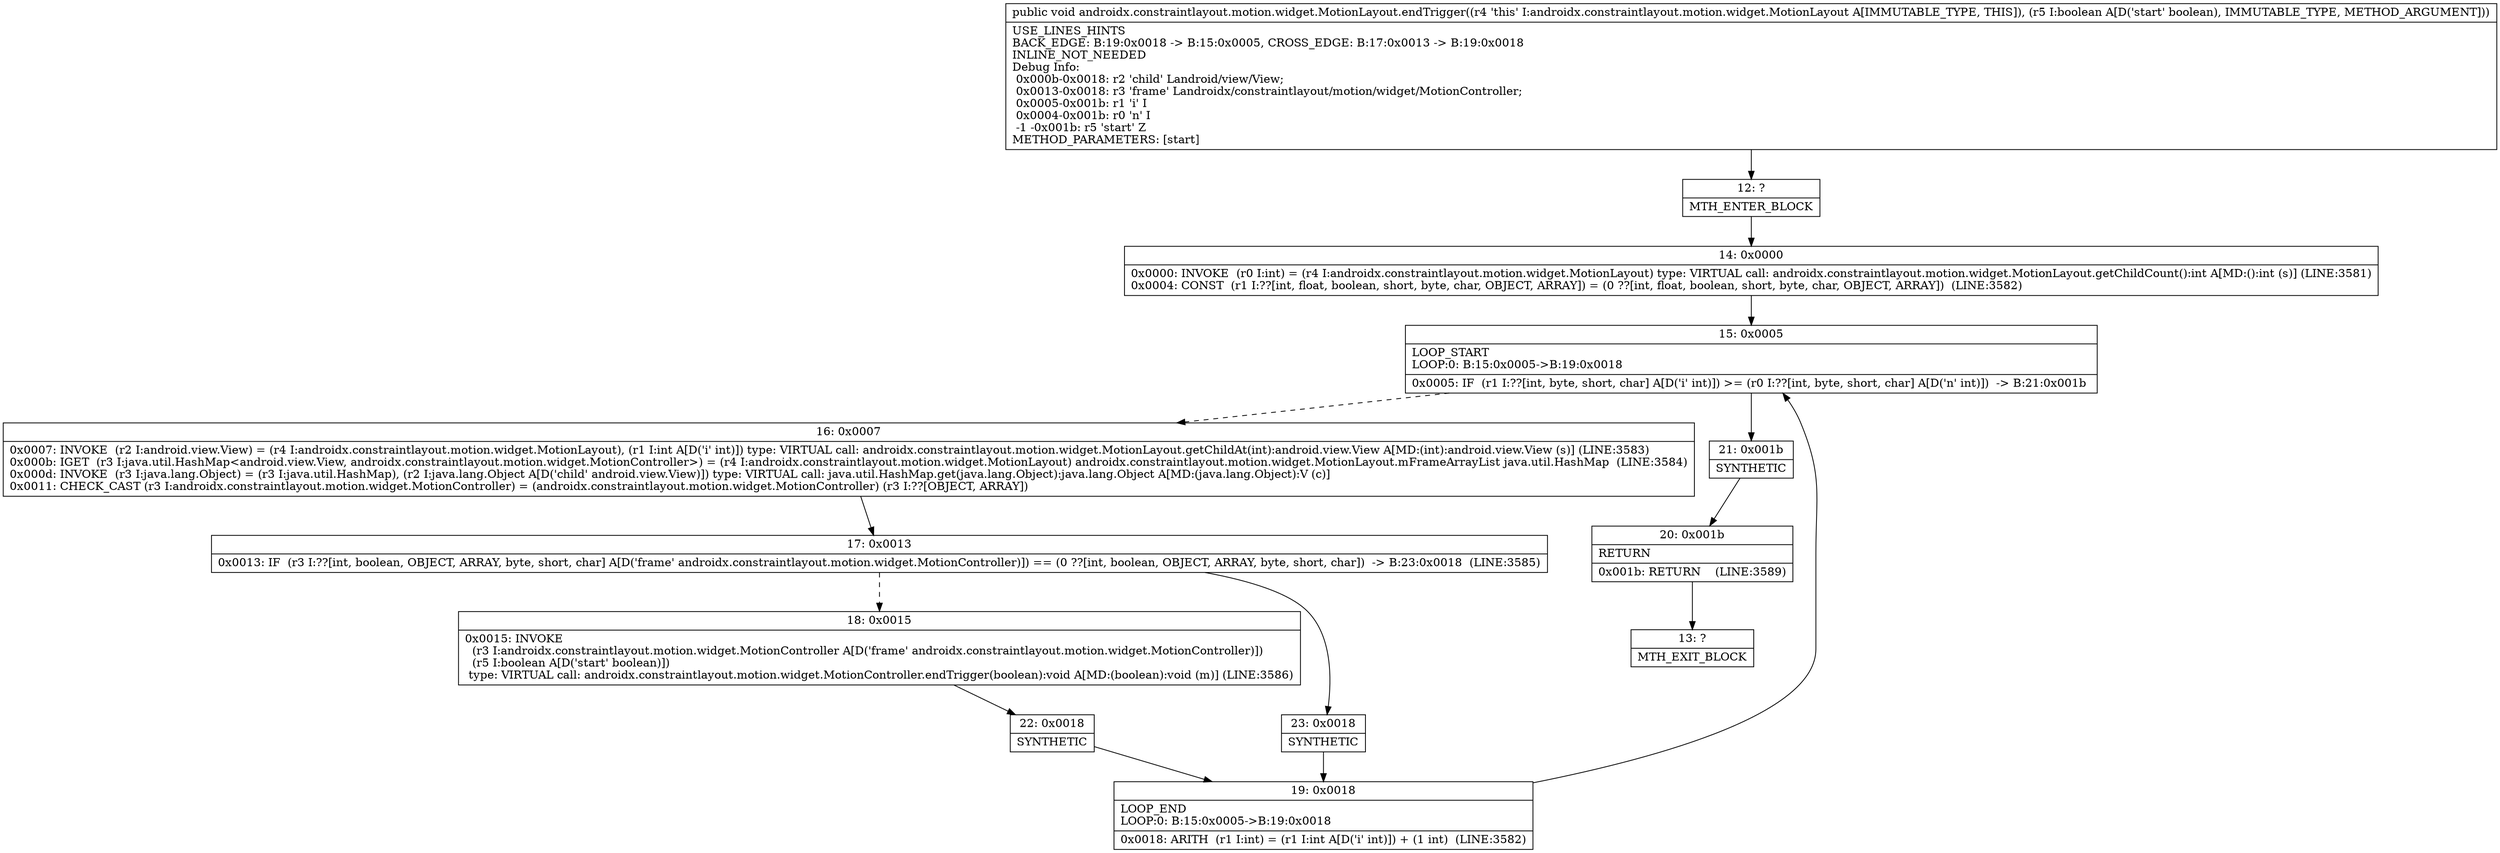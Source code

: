 digraph "CFG forandroidx.constraintlayout.motion.widget.MotionLayout.endTrigger(Z)V" {
Node_12 [shape=record,label="{12\:\ ?|MTH_ENTER_BLOCK\l}"];
Node_14 [shape=record,label="{14\:\ 0x0000|0x0000: INVOKE  (r0 I:int) = (r4 I:androidx.constraintlayout.motion.widget.MotionLayout) type: VIRTUAL call: androidx.constraintlayout.motion.widget.MotionLayout.getChildCount():int A[MD:():int (s)] (LINE:3581)\l0x0004: CONST  (r1 I:??[int, float, boolean, short, byte, char, OBJECT, ARRAY]) = (0 ??[int, float, boolean, short, byte, char, OBJECT, ARRAY])  (LINE:3582)\l}"];
Node_15 [shape=record,label="{15\:\ 0x0005|LOOP_START\lLOOP:0: B:15:0x0005\-\>B:19:0x0018\l|0x0005: IF  (r1 I:??[int, byte, short, char] A[D('i' int)]) \>= (r0 I:??[int, byte, short, char] A[D('n' int)])  \-\> B:21:0x001b \l}"];
Node_16 [shape=record,label="{16\:\ 0x0007|0x0007: INVOKE  (r2 I:android.view.View) = (r4 I:androidx.constraintlayout.motion.widget.MotionLayout), (r1 I:int A[D('i' int)]) type: VIRTUAL call: androidx.constraintlayout.motion.widget.MotionLayout.getChildAt(int):android.view.View A[MD:(int):android.view.View (s)] (LINE:3583)\l0x000b: IGET  (r3 I:java.util.HashMap\<android.view.View, androidx.constraintlayout.motion.widget.MotionController\>) = (r4 I:androidx.constraintlayout.motion.widget.MotionLayout) androidx.constraintlayout.motion.widget.MotionLayout.mFrameArrayList java.util.HashMap  (LINE:3584)\l0x000d: INVOKE  (r3 I:java.lang.Object) = (r3 I:java.util.HashMap), (r2 I:java.lang.Object A[D('child' android.view.View)]) type: VIRTUAL call: java.util.HashMap.get(java.lang.Object):java.lang.Object A[MD:(java.lang.Object):V (c)]\l0x0011: CHECK_CAST (r3 I:androidx.constraintlayout.motion.widget.MotionController) = (androidx.constraintlayout.motion.widget.MotionController) (r3 I:??[OBJECT, ARRAY]) \l}"];
Node_17 [shape=record,label="{17\:\ 0x0013|0x0013: IF  (r3 I:??[int, boolean, OBJECT, ARRAY, byte, short, char] A[D('frame' androidx.constraintlayout.motion.widget.MotionController)]) == (0 ??[int, boolean, OBJECT, ARRAY, byte, short, char])  \-\> B:23:0x0018  (LINE:3585)\l}"];
Node_18 [shape=record,label="{18\:\ 0x0015|0x0015: INVOKE  \l  (r3 I:androidx.constraintlayout.motion.widget.MotionController A[D('frame' androidx.constraintlayout.motion.widget.MotionController)])\l  (r5 I:boolean A[D('start' boolean)])\l type: VIRTUAL call: androidx.constraintlayout.motion.widget.MotionController.endTrigger(boolean):void A[MD:(boolean):void (m)] (LINE:3586)\l}"];
Node_22 [shape=record,label="{22\:\ 0x0018|SYNTHETIC\l}"];
Node_19 [shape=record,label="{19\:\ 0x0018|LOOP_END\lLOOP:0: B:15:0x0005\-\>B:19:0x0018\l|0x0018: ARITH  (r1 I:int) = (r1 I:int A[D('i' int)]) + (1 int)  (LINE:3582)\l}"];
Node_23 [shape=record,label="{23\:\ 0x0018|SYNTHETIC\l}"];
Node_21 [shape=record,label="{21\:\ 0x001b|SYNTHETIC\l}"];
Node_20 [shape=record,label="{20\:\ 0x001b|RETURN\l|0x001b: RETURN    (LINE:3589)\l}"];
Node_13 [shape=record,label="{13\:\ ?|MTH_EXIT_BLOCK\l}"];
MethodNode[shape=record,label="{public void androidx.constraintlayout.motion.widget.MotionLayout.endTrigger((r4 'this' I:androidx.constraintlayout.motion.widget.MotionLayout A[IMMUTABLE_TYPE, THIS]), (r5 I:boolean A[D('start' boolean), IMMUTABLE_TYPE, METHOD_ARGUMENT]))  | USE_LINES_HINTS\lBACK_EDGE: B:19:0x0018 \-\> B:15:0x0005, CROSS_EDGE: B:17:0x0013 \-\> B:19:0x0018\lINLINE_NOT_NEEDED\lDebug Info:\l  0x000b\-0x0018: r2 'child' Landroid\/view\/View;\l  0x0013\-0x0018: r3 'frame' Landroidx\/constraintlayout\/motion\/widget\/MotionController;\l  0x0005\-0x001b: r1 'i' I\l  0x0004\-0x001b: r0 'n' I\l  \-1 \-0x001b: r5 'start' Z\lMETHOD_PARAMETERS: [start]\l}"];
MethodNode -> Node_12;Node_12 -> Node_14;
Node_14 -> Node_15;
Node_15 -> Node_16[style=dashed];
Node_15 -> Node_21;
Node_16 -> Node_17;
Node_17 -> Node_18[style=dashed];
Node_17 -> Node_23;
Node_18 -> Node_22;
Node_22 -> Node_19;
Node_19 -> Node_15;
Node_23 -> Node_19;
Node_21 -> Node_20;
Node_20 -> Node_13;
}

